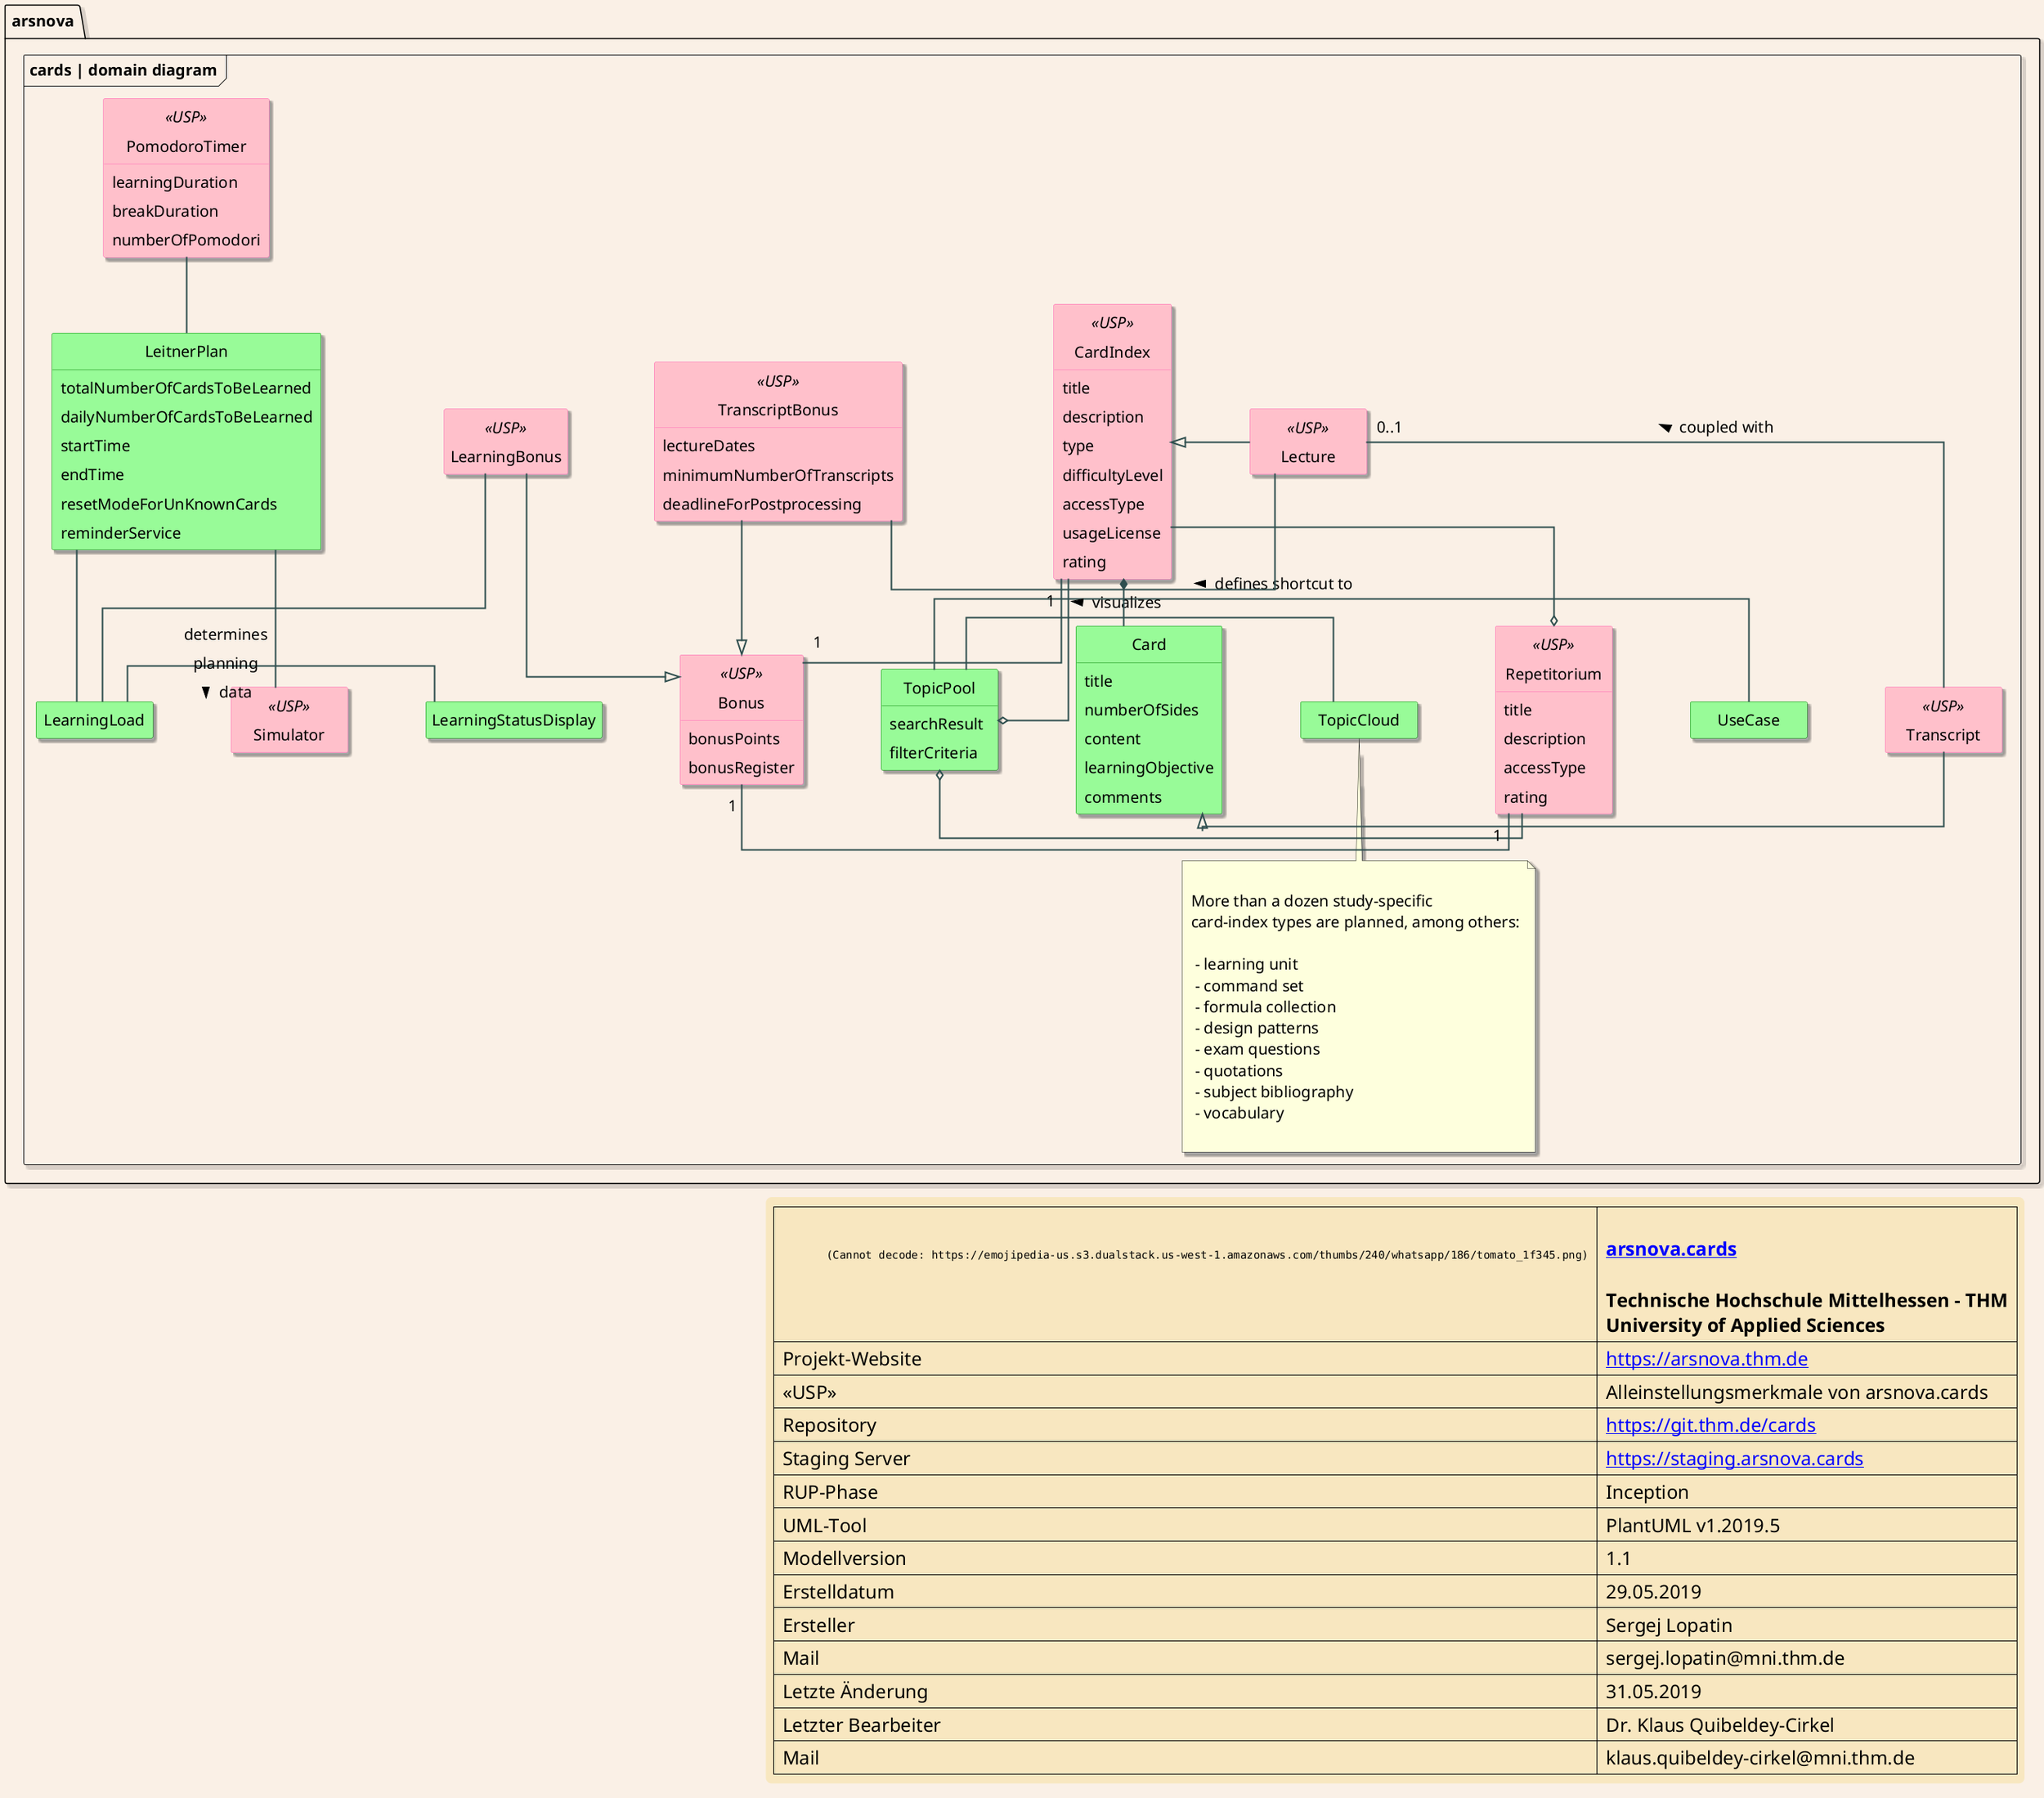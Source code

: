 @startuml

skinparam class {
	BackgroundColor PaleGreen
	BorderColor Green
	ArrowColor black
	FontSize 28
	BackgroundColor<<USP>> Pink
    BorderColor<<USP>> HotPink
}

skinparam backgroundColor Linen
skinparam linetype ortho
skinparam shadowing true
skinparam minClassWidth 150
skinparam LegendBackgroundColor Strategy
skinparam LegendBorderThickness 0
skinparam LegendFontSize 24
skinparam defaultFontSize 20
skinparam Padding 5
skinparam Nodesep 100
skinparam ArrowThickness 2
skinparam ArrowColor DarkSlateGray

hide methods
hide empty members
hide circle

package "arsnova.cards | domain diagram" <<Frame>>{

class CardIndex <<USP>> {
	title
	description
	type
	difficultyLevel
	accessType
	usageLicense
	rating
}

together {
    class Transcript
    class Lecture <<USP>>
}

class Card {
	title
	numberOfSides
	content
	learningObjective
	comments
}
class TopicPool {
    searchResult
    filterCriteria
}
class Repetitorium <<USP>> {
    title
    description
    accessType
    rating
 }

together {
    class LearningLoad
    class LeitnerPlan {
        totalNumberOfCardsToBeLearned
        dailyNumberOfCardsToBeLearned
        startTime
        endTime
        resetModeForUnKnownCards
        reminderService
    }
    class Simulator <<USP>>
    class PomodoroTimer <<USP>> {
        learningDuration
        breakDuration
        numberOfPomodori
    }
    class LearningStatusDisplay
    class Bonus <<USP>> {
        bonusPoints
        bonusRegister
    }
    class LearningBonus  <<USP>>
    class Transcript  <<USP>>
    class TranscriptBonus  <<USP>> {
        lectureDates
        minimumNumberOfTranscripts
        deadlineForPostprocessing
    }
}

UseCase -left- TopicPool :defines shortcut to >
TopicCloud -right- TopicPool :visualizes >
TopicPool o-right- Repetitorium
Repetitorium o-left- CardIndex
Card  -left-* CardIndex
note bottom: \nMore than a dozen study-specific \ncard-index types are planned, among others:\n\n - learning unit\n - command set \n - formula collection\n - design patterns\n - exam questions\n - quotations\n - subject bibliography\n - vocabulary\n
CardIndex -down-o TopicPool

Transcript -right-|> Card
Transcript -up- "0..1"Lecture :coupled with >
LearningStatusDisplay -left- LearningLoad
LearningLoad -up- LeitnerPlan
LeitnerPlan -up- PomodoroTimer
Simulator -up- LeitnerPlan :determines \nplanning \ndata >
LearningLoad -up- LearningBonus
LearningBonus -right-|> Bonus
TranscriptBonus -down-|> Bonus
CardIndex "1"-right- "1" Bonus
Repetitorium "1" -right- "1" Bonus
Lecture -left- TranscriptBonus
Lecture -left-|> CardIndex

}

legend right
  |= \n          <img:https://emojipedia-us.s3.dualstack.us-west-1.amazonaws.com/thumbs/240/whatsapp/186/tomato_1f345.png> |= \n [[https://arsnova.cards arsnova.cards]] \n\n Technische Hochschule Mittelhessen – THM \n University of Applied Sciences |
  | Projekt-Website | [[https://arsnova.thm.de]] |
  | «USP» | Alleinstellungsmerkmale von arsnova.cards |
  | Repository | [[https://git.thm.de/cards]] |
  | Staging Server | [[https://staging.arsnova.cards]] |
  | RUP-Phase| Inception|
  | UML-Tool| PlantUML v1.2019.5|
  | Modellversion| 1.1 |
  | Erstelldatum| 29.05.2019 |
  | Ersteller| Sergej Lopatin|
  | Mail| sergej.lopatin@mni.thm.de |
  | Letzte Änderung| 31.05.2019 |
  | Letzter Bearbeiter| Dr. Klaus Quibeldey-Cirkel |
  | Mail| klaus.quibeldey-cirkel@mni.thm.de |
end legend

@enduml
